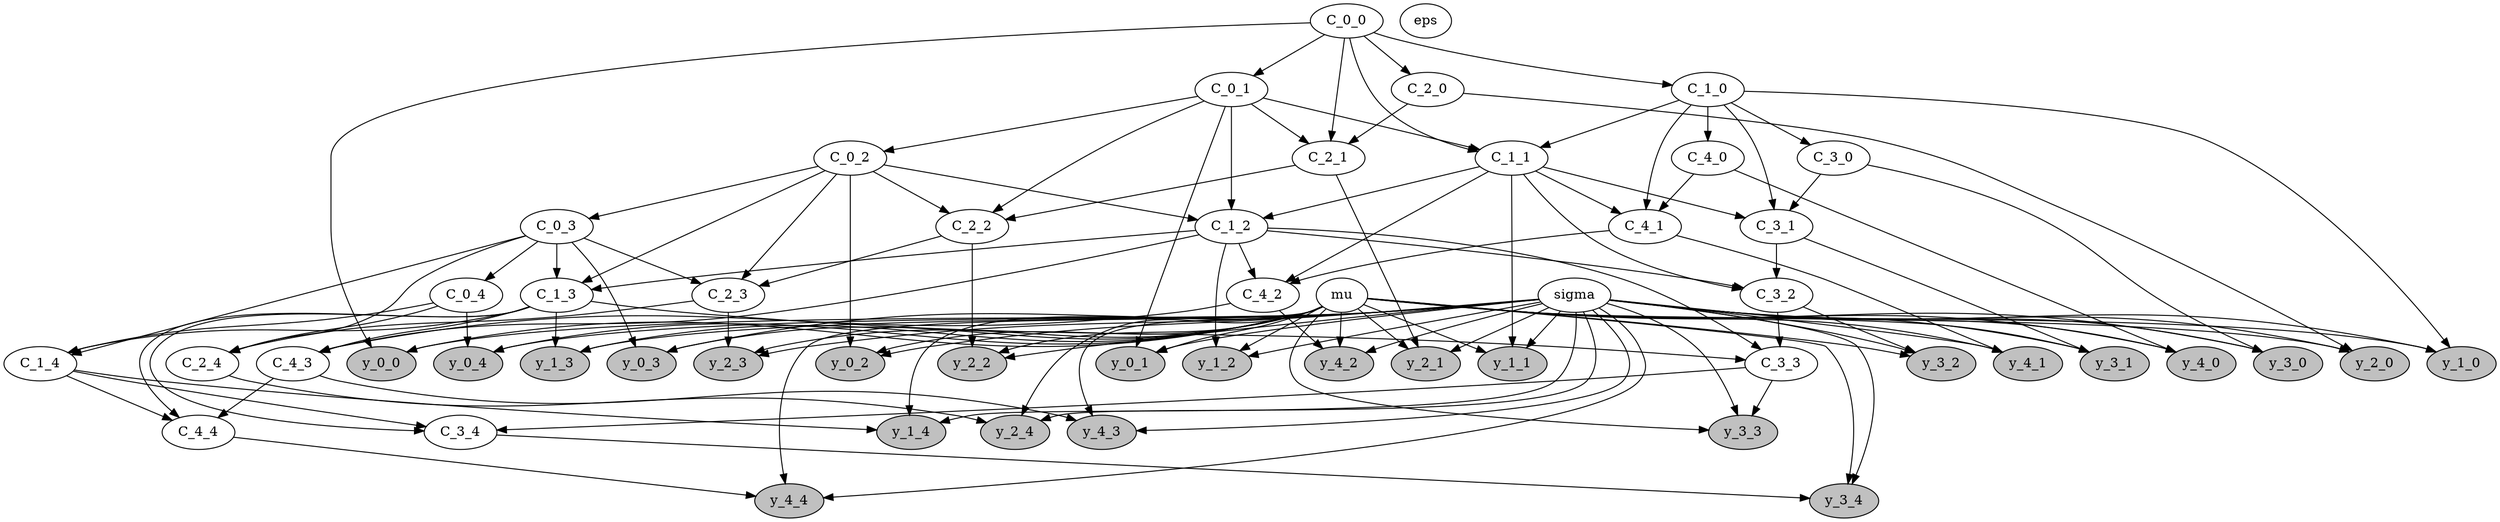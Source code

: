 digraph {
	mu [label=mu fillcolor=white shape=ellipse style=filled]
	sigma [label=sigma fillcolor=white shape=ellipse style=filled]
	eps [label=eps fillcolor=white shape=ellipse style=filled]
	C_0_0 [label=C_0_0 fillcolor=white shape=ellipse style=filled]
	y_0_0 [label=y_0_0 fillcolor=grey shape=ellipse style=filled]
	C_0_1 [label=C_0_1 fillcolor=white shape=ellipse style=filled]
	y_0_1 [label=y_0_1 fillcolor=grey shape=ellipse style=filled]
	C_0_2 [label=C_0_2 fillcolor=white shape=ellipse style=filled]
	y_0_2 [label=y_0_2 fillcolor=grey shape=ellipse style=filled]
	C_0_3 [label=C_0_3 fillcolor=white shape=ellipse style=filled]
	y_0_3 [label=y_0_3 fillcolor=grey shape=ellipse style=filled]
	C_0_4 [label=C_0_4 fillcolor=white shape=ellipse style=filled]
	y_0_4 [label=y_0_4 fillcolor=grey shape=ellipse style=filled]
	C_1_0 [label=C_1_0 fillcolor=white shape=ellipse style=filled]
	y_1_0 [label=y_1_0 fillcolor=grey shape=ellipse style=filled]
	C_1_1 [label=C_1_1 fillcolor=white shape=ellipse style=filled]
	y_1_1 [label=y_1_1 fillcolor=grey shape=ellipse style=filled]
	C_1_2 [label=C_1_2 fillcolor=white shape=ellipse style=filled]
	y_1_2 [label=y_1_2 fillcolor=grey shape=ellipse style=filled]
	C_1_3 [label=C_1_3 fillcolor=white shape=ellipse style=filled]
	y_1_3 [label=y_1_3 fillcolor=grey shape=ellipse style=filled]
	C_1_4 [label=C_1_4 fillcolor=white shape=ellipse style=filled]
	y_1_4 [label=y_1_4 fillcolor=grey shape=ellipse style=filled]
	C_3_0 [label=C_3_0 fillcolor=white shape=ellipse style=filled]
	y_3_0 [label=y_3_0 fillcolor=grey shape=ellipse style=filled]
	C_3_1 [label=C_3_1 fillcolor=white shape=ellipse style=filled]
	y_3_1 [label=y_3_1 fillcolor=grey shape=ellipse style=filled]
	C_3_2 [label=C_3_2 fillcolor=white shape=ellipse style=filled]
	y_3_2 [label=y_3_2 fillcolor=grey shape=ellipse style=filled]
	C_3_3 [label=C_3_3 fillcolor=white shape=ellipse style=filled]
	y_3_3 [label=y_3_3 fillcolor=grey shape=ellipse style=filled]
	C_3_4 [label=C_3_4 fillcolor=white shape=ellipse style=filled]
	y_3_4 [label=y_3_4 fillcolor=grey shape=ellipse style=filled]
	C_4_0 [label=C_4_0 fillcolor=white shape=ellipse style=filled]
	y_4_0 [label=y_4_0 fillcolor=grey shape=ellipse style=filled]
	C_4_1 [label=C_4_1 fillcolor=white shape=ellipse style=filled]
	y_4_1 [label=y_4_1 fillcolor=grey shape=ellipse style=filled]
	C_4_2 [label=C_4_2 fillcolor=white shape=ellipse style=filled]
	y_4_2 [label=y_4_2 fillcolor=grey shape=ellipse style=filled]
	C_4_3 [label=C_4_3 fillcolor=white shape=ellipse style=filled]
	y_4_3 [label=y_4_3 fillcolor=grey shape=ellipse style=filled]
	C_4_4 [label=C_4_4 fillcolor=white shape=ellipse style=filled]
	y_4_4 [label=y_4_4 fillcolor=grey shape=ellipse style=filled]
	C_2_0 [label=C_2_0 fillcolor=white shape=ellipse style=filled]
	y_2_0 [label=y_2_0 fillcolor=grey shape=ellipse style=filled]
	C_2_1 [label=C_2_1 fillcolor=white shape=ellipse style=filled]
	y_2_1 [label=y_2_1 fillcolor=grey shape=ellipse style=filled]
	C_2_2 [label=C_2_2 fillcolor=white shape=ellipse style=filled]
	y_2_2 [label=y_2_2 fillcolor=grey shape=ellipse style=filled]
	C_2_3 [label=C_2_3 fillcolor=white shape=ellipse style=filled]
	y_2_3 [label=y_2_3 fillcolor=grey shape=ellipse style=filled]
	C_2_4 [label=C_2_4 fillcolor=white shape=ellipse style=filled]
	y_2_4 [label=y_2_4 fillcolor=grey shape=ellipse style=filled]
	mu -> y_0_0
	C_0_0 -> y_0_0
	sigma -> y_0_0
	C_0_0 -> C_0_1
	mu -> y_0_1
	C_0_1 -> y_0_1
	sigma -> y_0_1
	C_0_1 -> C_0_2
	mu -> y_0_2
	C_0_2 -> y_0_2
	sigma -> y_0_2
	C_0_2 -> C_0_3
	mu -> y_0_3
	C_0_3 -> y_0_3
	sigma -> y_0_3
	C_0_3 -> C_0_4
	C_0_4 -> y_0_4
	mu -> y_0_4
	sigma -> y_0_4
	C_0_0 -> C_1_0
	mu -> y_1_0
	C_1_0 -> y_1_0
	sigma -> y_1_0
	C_0_1 -> C_1_1
	C_0_0 -> C_1_1
	C_1_0 -> C_1_1
	mu -> y_1_1
	C_1_1 -> y_1_1
	sigma -> y_1_1
	C_1_1 -> C_1_2
	C_0_1 -> C_1_2
	C_0_2 -> C_1_2
	mu -> y_1_2
	C_1_2 -> y_1_2
	sigma -> y_1_2
	C_0_3 -> C_1_3
	C_0_2 -> C_1_3
	C_1_2 -> C_1_3
	mu -> y_1_3
	C_1_3 -> y_1_3
	sigma -> y_1_3
	C_0_4 -> C_1_4
	C_0_3 -> C_1_4
	C_1_3 -> C_1_4
	sigma -> y_1_4
	mu -> y_1_4
	C_1_4 -> y_1_4
	C_1_0 -> C_3_0
	sigma -> y_3_0
	mu -> y_3_0
	C_3_0 -> y_3_0
	C_3_0 -> C_3_1
	C_1_0 -> C_3_1
	C_1_1 -> C_3_1
	mu -> y_3_1
	C_3_1 -> y_3_1
	sigma -> y_3_1
	C_3_1 -> C_3_2
	C_1_2 -> C_3_2
	C_1_1 -> C_3_2
	mu -> y_3_2
	C_3_2 -> y_3_2
	sigma -> y_3_2
	C_3_2 -> C_3_3
	C_1_2 -> C_3_3
	C_1_3 -> C_3_3
	sigma -> y_3_3
	mu -> y_3_3
	C_3_3 -> y_3_3
	C_1_4 -> C_3_4
	C_3_3 -> C_3_4
	C_1_3 -> C_3_4
	mu -> y_3_4
	C_3_4 -> y_3_4
	sigma -> y_3_4
	C_1_0 -> C_4_0
	mu -> y_4_0
	C_4_0 -> y_4_0
	sigma -> y_4_0
	C_4_0 -> C_4_1
	C_1_0 -> C_4_1
	C_1_1 -> C_4_1
	C_4_1 -> y_4_1
	mu -> y_4_1
	sigma -> y_4_1
	C_4_1 -> C_4_2
	C_1_2 -> C_4_2
	C_1_1 -> C_4_2
	mu -> y_4_2
	C_4_2 -> y_4_2
	sigma -> y_4_2
	C_4_2 -> C_4_3
	C_1_2 -> C_4_3
	C_1_3 -> C_4_3
	mu -> y_4_3
	C_4_3 -> y_4_3
	sigma -> y_4_3
	C_4_3 -> C_4_4
	C_1_4 -> C_4_4
	C_1_3 -> C_4_4
	C_4_4 -> y_4_4
	mu -> y_4_4
	sigma -> y_4_4
	C_0_0 -> C_2_0
	mu -> y_2_0
	C_2_0 -> y_2_0
	sigma -> y_2_0
	C_0_1 -> C_2_1
	C_0_0 -> C_2_1
	C_2_0 -> C_2_1
	C_2_1 -> y_2_1
	mu -> y_2_1
	sigma -> y_2_1
	C_0_1 -> C_2_2
	C_2_1 -> C_2_2
	C_0_2 -> C_2_2
	sigma -> y_2_2
	mu -> y_2_2
	C_2_2 -> y_2_2
	C_0_3 -> C_2_3
	C_2_2 -> C_2_3
	C_0_2 -> C_2_3
	C_2_3 -> y_2_3
	mu -> y_2_3
	sigma -> y_2_3
	C_2_3 -> C_2_4
	C_0_3 -> C_2_4
	C_0_4 -> C_2_4
	sigma -> y_2_4
	mu -> y_2_4
	C_2_4 -> y_2_4
}
